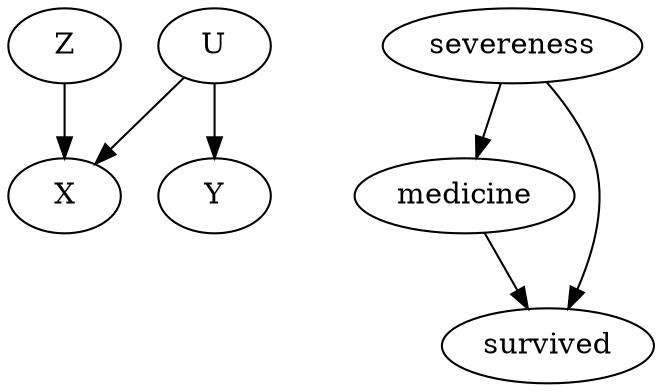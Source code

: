 digraph {
	Z -> X
	U -> X
	U -> Y
	medicine -> survived
	severeness -> survived
	severeness -> medicine
}
